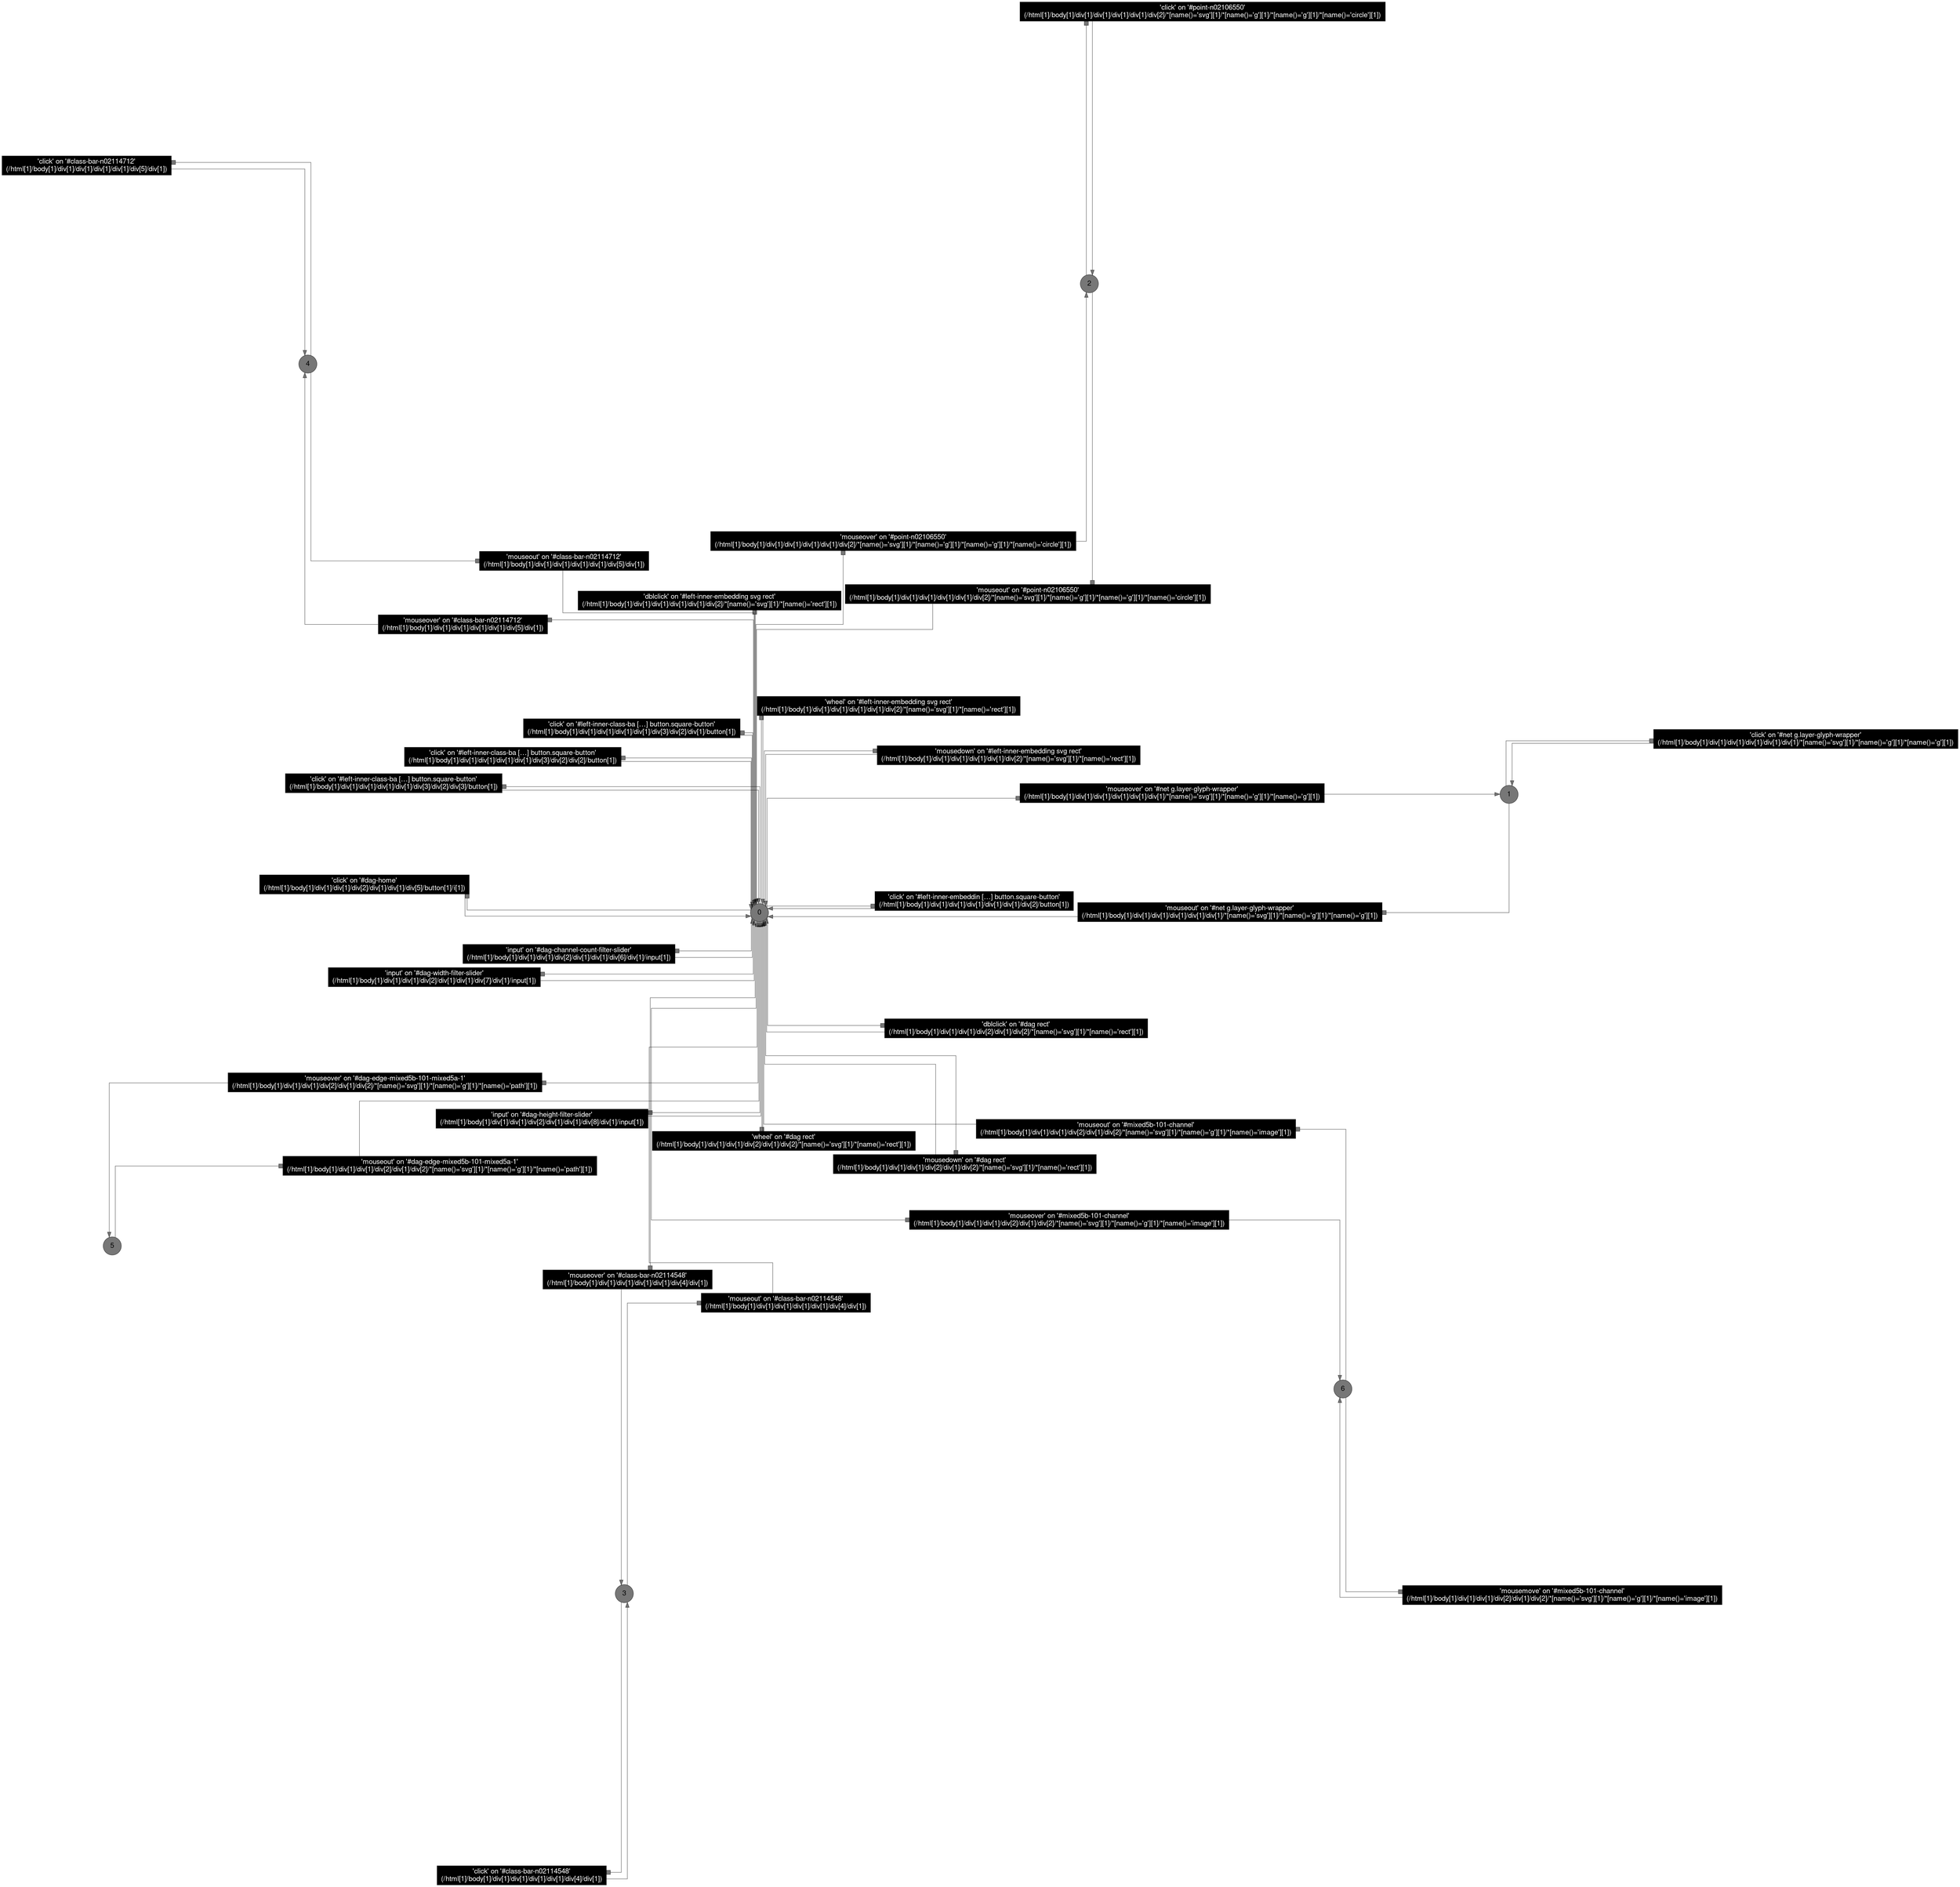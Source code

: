 digraph G {

	
graph [
    layout = neato
    labelloc = b
    fontname = "Helvetica,Arial,sans-serif"
    start = regular
    normalize = 0
    overlap = false;  // or scalexy, scale, prism, ortho, or compress
]
node [
    shape = circle
    style = filled
    color = "#00000088"
    fontname = "Helvetica,Arial,sans-serif"
]
edge [
    len = 1
    color = "#00000088"
    fontname = "Helvetica,Arial,sans-serif"
]
	splines=ortho;

	E0 [label="'mouseover' on '#net g.layer-glyph-wrapper'\n(/html[1]/body[1]/div[1]/div[1]/div[1]/div[1]/div[1]/*[name()='svg'][1]/*[name()='g'][1]/*[name()='g'][1])", shape="box", style="filled", fillcolor="#000000", fontcolor="#FFFFFF"];
	0 -> E0 [arrowhead="box"];
	E0 -> 1;

	E1 [label="'click' on '#left-inner-embeddin […] button.square-button'\n(/html[1]/body[1]/div[1]/div[1]/div[1]/div[1]/div[1]/div[2]/button[1])", shape="box", style="filled", fillcolor="#000000", fontcolor="#FFFFFF"];
	0 -> E1 [arrowhead="box"];
	E1 -> 0;

	E2 [label="'wheel' on '#left-inner-embedding svg rect'\n(/html[1]/body[1]/div[1]/div[1]/div[1]/div[1]/div[2]/*[name()='svg'][1]/*[name()='rect'][1])", shape="box", style="filled", fillcolor="#000000", fontcolor="#FFFFFF"];
	0 -> E2 [arrowhead="box"];
	E2 -> 0;

	E3 [label="'mousedown' on '#left-inner-embedding svg rect'\n(/html[1]/body[1]/div[1]/div[1]/div[1]/div[1]/div[2]/*[name()='svg'][1]/*[name()='rect'][1])", shape="box", style="filled", fillcolor="#000000", fontcolor="#FFFFFF"];
	0 -> E3 [arrowhead="box"];
	E3 -> 0;

	E4 [label="'dblclick' on '#left-inner-embedding svg rect'\n(/html[1]/body[1]/div[1]/div[1]/div[1]/div[1]/div[2]/*[name()='svg'][1]/*[name()='rect'][1])", shape="box", style="filled", fillcolor="#000000", fontcolor="#FFFFFF"];
	0 -> E4 [arrowhead="box"];
	E4 -> 0;

	E5 [label="'mouseover' on '#point-n02106550'\n(/html[1]/body[1]/div[1]/div[1]/div[1]/div[1]/div[2]/*[name()='svg'][1]/*[name()='g'][1]/*[name()='g'][1]/*[name()='circle'][1])", shape="box", style="filled", fillcolor="#000000", fontcolor="#FFFFFF"];
	0 -> E5 [arrowhead="box"];
	E5 -> 2;

	E6 [label="'click' on '#left-inner-class-ba […] button.square-button'\n(/html[1]/body[1]/div[1]/div[1]/div[1]/div[1]/div[3]/div[2]/div[1]/button[1])", shape="box", style="filled", fillcolor="#000000", fontcolor="#FFFFFF"];
	0 -> E6 [arrowhead="box"];
	E6 -> 0;

	E7 [label="'click' on '#left-inner-class-ba […] button.square-button'\n(/html[1]/body[1]/div[1]/div[1]/div[1]/div[1]/div[3]/div[2]/div[2]/button[1])", shape="box", style="filled", fillcolor="#000000", fontcolor="#FFFFFF"];
	0 -> E7 [arrowhead="box"];
	E7 -> 0;

	E8 [label="'click' on '#left-inner-class-ba […] button.square-button'\n(/html[1]/body[1]/div[1]/div[1]/div[1]/div[1]/div[3]/div[2]/div[3]/button[1])", shape="box", style="filled", fillcolor="#000000", fontcolor="#FFFFFF"];
	0 -> E8 [arrowhead="box"];
	E8 -> 0;

	E9 [label="'mouseover' on '#class-bar-n02114548'\n(/html[1]/body[1]/div[1]/div[1]/div[1]/div[1]/div[4]/div[1])", shape="box", style="filled", fillcolor="#000000", fontcolor="#FFFFFF"];
	0 -> E9 [arrowhead="box"];
	E9 -> 3;

	E10 [label="'mouseover' on '#class-bar-n02114712'\n(/html[1]/body[1]/div[1]/div[1]/div[1]/div[1]/div[5]/div[1])", shape="box", style="filled", fillcolor="#000000", fontcolor="#FFFFFF"];
	0 -> E10 [arrowhead="box"];
	E10 -> 4;

	E11 [label="'click' on '#dag-home'\n(/html[1]/body[1]/div[1]/div[1]/div[2]/div[1]/div[1]/div[5]/button[1]/i[1])", shape="box", style="filled", fillcolor="#000000", fontcolor="#FFFFFF"];
	0 -> E11 [arrowhead="box"];
	E11 -> 0;

	E12 [label="'input' on '#dag-channel-count-filter-slider'\n(/html[1]/body[1]/div[1]/div[1]/div[2]/div[1]/div[1]/div[6]/div[1]/input[1])", shape="box", style="filled", fillcolor="#000000", fontcolor="#FFFFFF"];
	0 -> E12 [arrowhead="box"];
	E12 -> 0;

	E13 [label="'input' on '#dag-width-filter-slider'\n(/html[1]/body[1]/div[1]/div[1]/div[2]/div[1]/div[1]/div[7]/div[1]/input[1])", shape="box", style="filled", fillcolor="#000000", fontcolor="#FFFFFF"];
	0 -> E13 [arrowhead="box"];
	E13 -> 0;

	E14 [label="'input' on '#dag-height-filter-slider'\n(/html[1]/body[1]/div[1]/div[1]/div[2]/div[1]/div[1]/div[8]/div[1]/input[1])", shape="box", style="filled", fillcolor="#000000", fontcolor="#FFFFFF"];
	0 -> E14 [arrowhead="box"];
	E14 -> 0;

	E15 [label="'wheel' on '#dag rect'\n(/html[1]/body[1]/div[1]/div[1]/div[2]/div[1]/div[2]/*[name()='svg'][1]/*[name()='rect'][1])", shape="box", style="filled", fillcolor="#000000", fontcolor="#FFFFFF"];
	0 -> E15 [arrowhead="box"];
	E15 -> 0;

	E16 [label="'mousedown' on '#dag rect'\n(/html[1]/body[1]/div[1]/div[1]/div[2]/div[1]/div[2]/*[name()='svg'][1]/*[name()='rect'][1])", shape="box", style="filled", fillcolor="#000000", fontcolor="#FFFFFF"];
	0 -> E16 [arrowhead="box"];
	E16 -> 0;

	E17 [label="'dblclick' on '#dag rect'\n(/html[1]/body[1]/div[1]/div[1]/div[2]/div[1]/div[2]/*[name()='svg'][1]/*[name()='rect'][1])", shape="box", style="filled", fillcolor="#000000", fontcolor="#FFFFFF"];
	0 -> E17 [arrowhead="box"];
	E17 -> 0;

	E18 [label="'mouseover' on '#dag-edge-mixed5b-101-mixed5a-1'\n(/html[1]/body[1]/div[1]/div[1]/div[2]/div[1]/div[2]/*[name()='svg'][1]/*[name()='g'][1]/*[name()='path'][1])", shape="box", style="filled", fillcolor="#000000", fontcolor="#FFFFFF"];
	0 -> E18 [arrowhead="box"];
	E18 -> 5;

	E19 [label="'mouseover' on '#mixed5b-101-channel'\n(/html[1]/body[1]/div[1]/div[1]/div[2]/div[1]/div[2]/*[name()='svg'][1]/*[name()='g'][1]/*[name()='image'][1])", shape="box", style="filled", fillcolor="#000000", fontcolor="#FFFFFF"];
	0 -> E19 [arrowhead="box"];
	E19 -> 6;

	E20 [label="'mouseout' on '#net g.layer-glyph-wrapper'\n(/html[1]/body[1]/div[1]/div[1]/div[1]/div[1]/div[1]/*[name()='svg'][1]/*[name()='g'][1]/*[name()='g'][1])", shape="box", style="filled", fillcolor="#000000", fontcolor="#FFFFFF"];
	1 -> E20 [arrowhead="box"];
	E20 -> 0;

	E21 [label="'click' on '#net g.layer-glyph-wrapper'\n(/html[1]/body[1]/div[1]/div[1]/div[1]/div[1]/div[1]/*[name()='svg'][1]/*[name()='g'][1]/*[name()='g'][1])", shape="box", style="filled", fillcolor="#000000", fontcolor="#FFFFFF"];
	1 -> E21 [arrowhead="box"];
	E21 -> 1;

	E22 [label="'mouseout' on '#point-n02106550'\n(/html[1]/body[1]/div[1]/div[1]/div[1]/div[1]/div[2]/*[name()='svg'][1]/*[name()='g'][1]/*[name()='g'][1]/*[name()='circle'][1])", shape="box", style="filled", fillcolor="#000000", fontcolor="#FFFFFF"];
	2 -> E22 [arrowhead="box"];
	E22 -> 0;

	E23 [label="'click' on '#point-n02106550'\n(/html[1]/body[1]/div[1]/div[1]/div[1]/div[1]/div[2]/*[name()='svg'][1]/*[name()='g'][1]/*[name()='g'][1]/*[name()='circle'][1])", shape="box", style="filled", fillcolor="#000000", fontcolor="#FFFFFF"];
	2 -> E23 [arrowhead="box"];
	E23 -> 2;

	E24 [label="'mouseout' on '#class-bar-n02114548'\n(/html[1]/body[1]/div[1]/div[1]/div[1]/div[1]/div[4]/div[1])", shape="box", style="filled", fillcolor="#000000", fontcolor="#FFFFFF"];
	3 -> E24 [arrowhead="box"];
	E24 -> 0;

	E25 [label="'click' on '#class-bar-n02114548'\n(/html[1]/body[1]/div[1]/div[1]/div[1]/div[1]/div[4]/div[1])", shape="box", style="filled", fillcolor="#000000", fontcolor="#FFFFFF"];
	3 -> E25 [arrowhead="box"];
	E25 -> 3;

	E26 [label="'mouseout' on '#class-bar-n02114712'\n(/html[1]/body[1]/div[1]/div[1]/div[1]/div[1]/div[5]/div[1])", shape="box", style="filled", fillcolor="#000000", fontcolor="#FFFFFF"];
	4 -> E26 [arrowhead="box"];
	E26 -> 0;

	E27 [label="'click' on '#class-bar-n02114712'\n(/html[1]/body[1]/div[1]/div[1]/div[1]/div[1]/div[5]/div[1])", shape="box", style="filled", fillcolor="#000000", fontcolor="#FFFFFF"];
	4 -> E27 [arrowhead="box"];
	E27 -> 4;

	E28 [label="'mouseout' on '#dag-edge-mixed5b-101-mixed5a-1'\n(/html[1]/body[1]/div[1]/div[1]/div[2]/div[1]/div[2]/*[name()='svg'][1]/*[name()='g'][1]/*[name()='path'][1])", shape="box", style="filled", fillcolor="#000000", fontcolor="#FFFFFF"];
	5 -> E28 [arrowhead="box"];
	E28 -> 0;

	E29 [label="'mousemove' on '#mixed5b-101-channel'\n(/html[1]/body[1]/div[1]/div[1]/div[2]/div[1]/div[2]/*[name()='svg'][1]/*[name()='g'][1]/*[name()='image'][1])", shape="box", style="filled", fillcolor="#000000", fontcolor="#FFFFFF"];
	6 -> E29 [arrowhead="box"];
	E29 -> 6;

	E30 [label="'mouseout' on '#mixed5b-101-channel'\n(/html[1]/body[1]/div[1]/div[1]/div[2]/div[1]/div[2]/*[name()='svg'][1]/*[name()='g'][1]/*[name()='image'][1])", shape="box", style="filled", fillcolor="#000000", fontcolor="#FFFFFF"];
	6 -> E30 [arrowhead="box"];
	E30 -> 0;

}